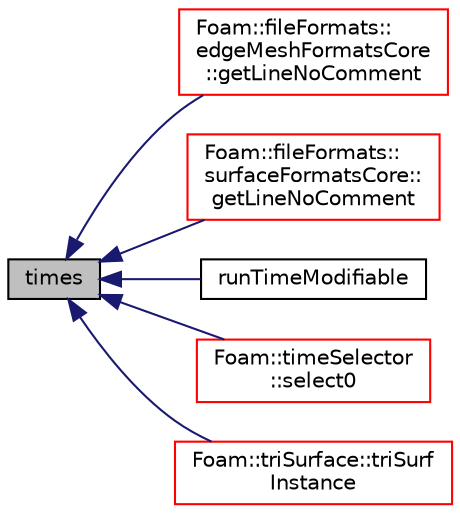 digraph "times"
{
  bgcolor="transparent";
  edge [fontname="Helvetica",fontsize="10",labelfontname="Helvetica",labelfontsize="10"];
  node [fontname="Helvetica",fontsize="10",shape=record];
  rankdir="LR";
  Node1 [label="times",height=0.2,width=0.4,color="black", fillcolor="grey75", style="filled", fontcolor="black"];
  Node1 -> Node2 [dir="back",color="midnightblue",fontsize="10",style="solid",fontname="Helvetica"];
  Node2 [label="Foam::fileFormats::\ledgeMeshFormatsCore\l::getLineNoComment",height=0.2,width=0.4,color="red",URL="$a00628.html#a0498e06dcbcd776540014fb90e2600c4",tooltip="Read non-comment line. "];
  Node1 -> Node3 [dir="back",color="midnightblue",fontsize="10",style="solid",fontname="Helvetica"];
  Node3 [label="Foam::fileFormats::\lsurfaceFormatsCore::\lgetLineNoComment",height=0.2,width=0.4,color="red",URL="$a02554.html#a0498e06dcbcd776540014fb90e2600c4",tooltip="Read non-comment line. "];
  Node1 -> Node4 [dir="back",color="midnightblue",fontsize="10",style="solid",fontname="Helvetica"];
  Node4 [label="runTimeModifiable",height=0.2,width=0.4,color="black",URL="$a02683.html#aaab0dea4737d8828f4f8b528817dc2e6",tooltip="Supports re-reading. "];
  Node1 -> Node5 [dir="back",color="midnightblue",fontsize="10",style="solid",fontname="Helvetica"];
  Node5 [label="Foam::timeSelector\l::select0",height=0.2,width=0.4,color="red",URL="$a02689.html#a8438f603c31fb433e6a1bc4f9137af62",tooltip="Return the set of times selected based on the argList options. "];
  Node1 -> Node6 [dir="back",color="midnightblue",fontsize="10",style="solid",fontname="Helvetica"];
  Node6 [label="Foam::triSurface::triSurf\lInstance",height=0.2,width=0.4,color="red",URL="$a02758.html#a1ab8d8beae9ae13c09674c78df71224a",tooltip="Name of triSurface directory to use. "];
}
